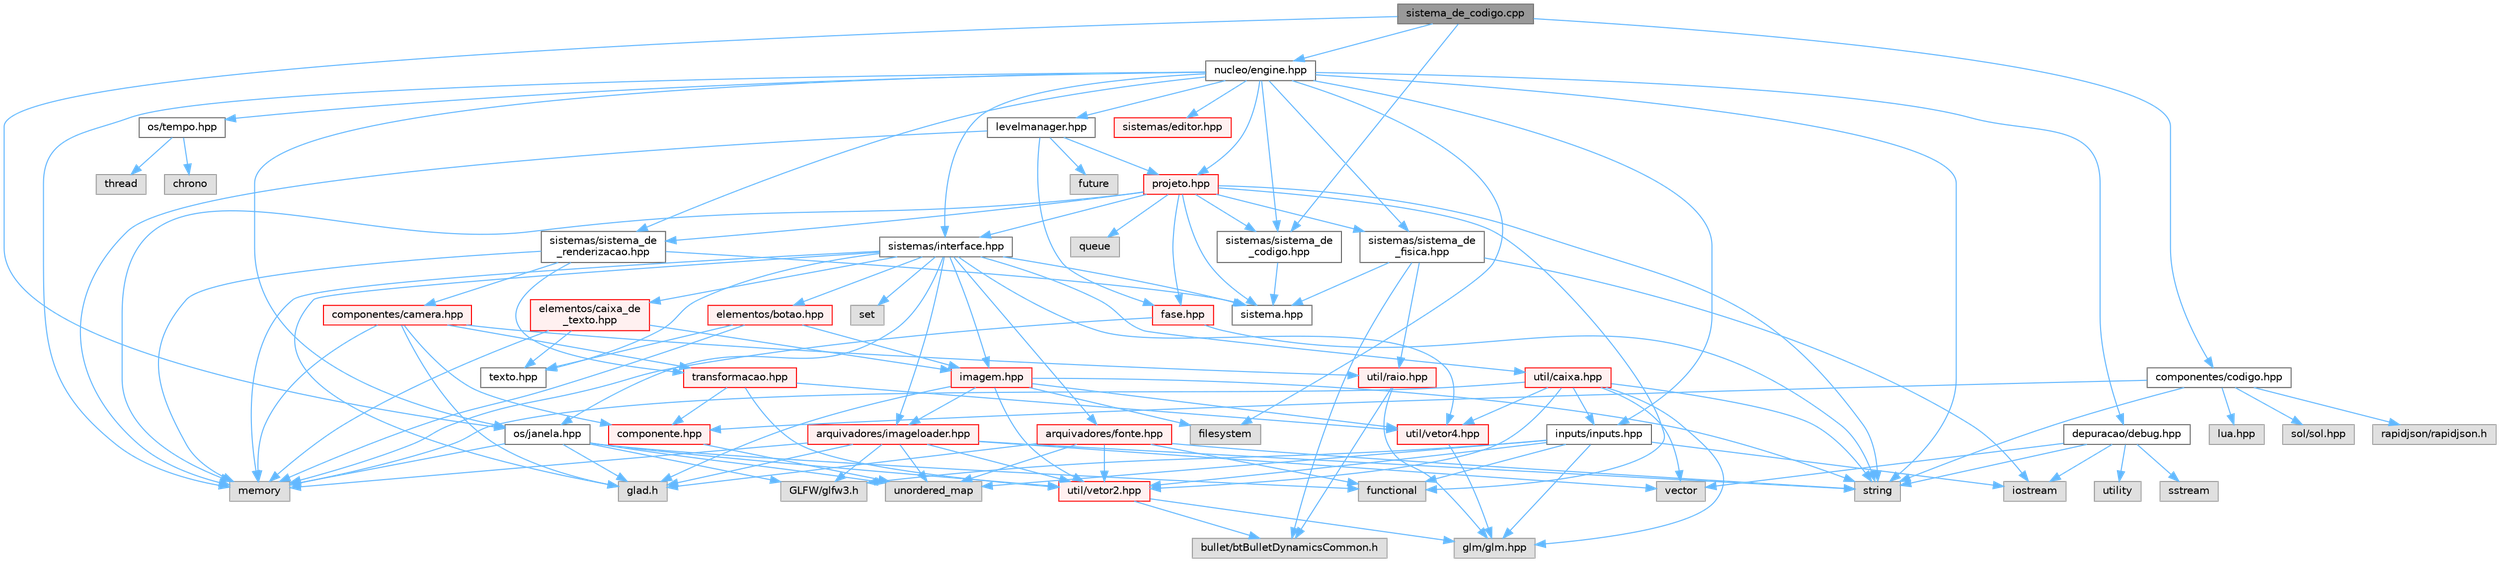 digraph "sistema_de_codigo.cpp"
{
 // LATEX_PDF_SIZE
  bgcolor="transparent";
  edge [fontname=Helvetica,fontsize=10,labelfontname=Helvetica,labelfontsize=10];
  node [fontname=Helvetica,fontsize=10,shape=box,height=0.2,width=0.4];
  Node1 [id="Node000001",label="sistema_de_codigo.cpp",height=0.2,width=0.4,color="gray40", fillcolor="grey60", style="filled", fontcolor="black",tooltip=" "];
  Node1 -> Node2 [id="edge1_Node000001_Node000002",color="steelblue1",style="solid",tooltip=" "];
  Node2 [id="Node000002",label="sistemas/sistema_de\l_codigo.hpp",height=0.2,width=0.4,color="grey40", fillcolor="white", style="filled",URL="$sistema__de__codigo_8hpp.html",tooltip=" "];
  Node2 -> Node3 [id="edge2_Node000002_Node000003",color="steelblue1",style="solid",tooltip=" "];
  Node3 [id="Node000003",label="sistema.hpp",height=0.2,width=0.4,color="grey40", fillcolor="white", style="filled",URL="$sistemas_2sistema_8hpp.html",tooltip=" "];
  Node1 -> Node4 [id="edge3_Node000001_Node000004",color="steelblue1",style="solid",tooltip=" "];
  Node4 [id="Node000004",label="nucleo/engine.hpp",height=0.2,width=0.4,color="grey40", fillcolor="white", style="filled",URL="$engine_8hpp.html",tooltip=" "];
  Node4 -> Node5 [id="edge4_Node000004_Node000005",color="steelblue1",style="solid",tooltip=" "];
  Node5 [id="Node000005",label="string",height=0.2,width=0.4,color="grey60", fillcolor="#E0E0E0", style="filled",tooltip=" "];
  Node4 -> Node6 [id="edge5_Node000004_Node000006",color="steelblue1",style="solid",tooltip=" "];
  Node6 [id="Node000006",label="memory",height=0.2,width=0.4,color="grey60", fillcolor="#E0E0E0", style="filled",tooltip=" "];
  Node4 -> Node7 [id="edge6_Node000004_Node000007",color="steelblue1",style="solid",tooltip=" "];
  Node7 [id="Node000007",label="filesystem",height=0.2,width=0.4,color="grey60", fillcolor="#E0E0E0", style="filled",tooltip=" "];
  Node4 -> Node8 [id="edge7_Node000004_Node000008",color="steelblue1",style="solid",tooltip=" "];
  Node8 [id="Node000008",label="depuracao/debug.hpp",height=0.2,width=0.4,color="grey40", fillcolor="white", style="filled",URL="$debug_8hpp.html",tooltip=" "];
  Node8 -> Node9 [id="edge8_Node000008_Node000009",color="steelblue1",style="solid",tooltip=" "];
  Node9 [id="Node000009",label="vector",height=0.2,width=0.4,color="grey60", fillcolor="#E0E0E0", style="filled",tooltip=" "];
  Node8 -> Node10 [id="edge9_Node000008_Node000010",color="steelblue1",style="solid",tooltip=" "];
  Node10 [id="Node000010",label="utility",height=0.2,width=0.4,color="grey60", fillcolor="#E0E0E0", style="filled",tooltip=" "];
  Node8 -> Node5 [id="edge10_Node000008_Node000005",color="steelblue1",style="solid",tooltip=" "];
  Node8 -> Node11 [id="edge11_Node000008_Node000011",color="steelblue1",style="solid",tooltip=" "];
  Node11 [id="Node000011",label="iostream",height=0.2,width=0.4,color="grey60", fillcolor="#E0E0E0", style="filled",tooltip=" "];
  Node8 -> Node12 [id="edge12_Node000008_Node000012",color="steelblue1",style="solid",tooltip=" "];
  Node12 [id="Node000012",label="sstream",height=0.2,width=0.4,color="grey60", fillcolor="#E0E0E0", style="filled",tooltip=" "];
  Node4 -> Node13 [id="edge13_Node000004_Node000013",color="steelblue1",style="solid",tooltip=" "];
  Node13 [id="Node000013",label="os/janela.hpp",height=0.2,width=0.4,color="grey40", fillcolor="white", style="filled",URL="$janela_8hpp_source.html",tooltip=" "];
  Node13 -> Node14 [id="edge14_Node000013_Node000014",color="steelblue1",style="solid",tooltip=" "];
  Node14 [id="Node000014",label="functional",height=0.2,width=0.4,color="grey60", fillcolor="#E0E0E0", style="filled",tooltip=" "];
  Node13 -> Node6 [id="edge15_Node000013_Node000006",color="steelblue1",style="solid",tooltip=" "];
  Node13 -> Node15 [id="edge16_Node000013_Node000015",color="steelblue1",style="solid",tooltip=" "];
  Node15 [id="Node000015",label="unordered_map",height=0.2,width=0.4,color="grey60", fillcolor="#E0E0E0", style="filled",tooltip=" "];
  Node13 -> Node16 [id="edge17_Node000013_Node000016",color="steelblue1",style="solid",tooltip=" "];
  Node16 [id="Node000016",label="glad.h",height=0.2,width=0.4,color="grey60", fillcolor="#E0E0E0", style="filled",tooltip=" "];
  Node13 -> Node17 [id="edge18_Node000013_Node000017",color="steelblue1",style="solid",tooltip=" "];
  Node17 [id="Node000017",label="GLFW/glfw3.h",height=0.2,width=0.4,color="grey60", fillcolor="#E0E0E0", style="filled",tooltip=" "];
  Node13 -> Node18 [id="edge19_Node000013_Node000018",color="steelblue1",style="solid",tooltip=" "];
  Node18 [id="Node000018",label="util/vetor2.hpp",height=0.2,width=0.4,color="red", fillcolor="#FFF0F0", style="filled",URL="$vetor2_8hpp.html",tooltip=" "];
  Node18 -> Node21 [id="edge20_Node000018_Node000021",color="steelblue1",style="solid",tooltip=" "];
  Node21 [id="Node000021",label="bullet/btBulletDynamicsCommon.h",height=0.2,width=0.4,color="grey60", fillcolor="#E0E0E0", style="filled",tooltip=" "];
  Node18 -> Node22 [id="edge21_Node000018_Node000022",color="steelblue1",style="solid",tooltip=" "];
  Node22 [id="Node000022",label="glm/glm.hpp",height=0.2,width=0.4,color="grey60", fillcolor="#E0E0E0", style="filled",tooltip=" "];
  Node4 -> Node23 [id="edge22_Node000004_Node000023",color="steelblue1",style="solid",tooltip=" "];
  Node23 [id="Node000023",label="os/tempo.hpp",height=0.2,width=0.4,color="grey40", fillcolor="white", style="filled",URL="$tempo_8hpp.html",tooltip="Inicia e gerencia o tempo."];
  Node23 -> Node24 [id="edge23_Node000023_Node000024",color="steelblue1",style="solid",tooltip=" "];
  Node24 [id="Node000024",label="thread",height=0.2,width=0.4,color="grey60", fillcolor="#E0E0E0", style="filled",tooltip=" "];
  Node23 -> Node25 [id="edge24_Node000023_Node000025",color="steelblue1",style="solid",tooltip=" "];
  Node25 [id="Node000025",label="chrono",height=0.2,width=0.4,color="grey60", fillcolor="#E0E0E0", style="filled",tooltip=" "];
  Node4 -> Node26 [id="edge25_Node000004_Node000026",color="steelblue1",style="solid",tooltip=" "];
  Node26 [id="Node000026",label="inputs/inputs.hpp",height=0.2,width=0.4,color="grey40", fillcolor="white", style="filled",URL="$inputs_8hpp.html",tooltip=" "];
  Node26 -> Node17 [id="edge26_Node000026_Node000017",color="steelblue1",style="solid",tooltip=" "];
  Node26 -> Node11 [id="edge27_Node000026_Node000011",color="steelblue1",style="solid",tooltip=" "];
  Node26 -> Node15 [id="edge28_Node000026_Node000015",color="steelblue1",style="solid",tooltip=" "];
  Node26 -> Node14 [id="edge29_Node000026_Node000014",color="steelblue1",style="solid",tooltip=" "];
  Node26 -> Node22 [id="edge30_Node000026_Node000022",color="steelblue1",style="solid",tooltip=" "];
  Node26 -> Node18 [id="edge31_Node000026_Node000018",color="steelblue1",style="solid",tooltip=" "];
  Node4 -> Node27 [id="edge32_Node000004_Node000027",color="steelblue1",style="solid",tooltip=" "];
  Node27 [id="Node000027",label="sistemas/sistema_de\l_renderizacao.hpp",height=0.2,width=0.4,color="grey40", fillcolor="white", style="filled",URL="$sistema__de__renderizacao_8hpp.html",tooltip=" "];
  Node27 -> Node3 [id="edge33_Node000027_Node000003",color="steelblue1",style="solid",tooltip=" "];
  Node27 -> Node28 [id="edge34_Node000027_Node000028",color="steelblue1",style="solid",tooltip=" "];
  Node28 [id="Node000028",label="componentes/camera.hpp",height=0.2,width=0.4,color="red", fillcolor="#FFF0F0", style="filled",URL="$camera_8hpp_source.html",tooltip=" "];
  Node28 -> Node6 [id="edge35_Node000028_Node000006",color="steelblue1",style="solid",tooltip=" "];
  Node28 -> Node16 [id="edge36_Node000028_Node000016",color="steelblue1",style="solid",tooltip=" "];
  Node28 -> Node31 [id="edge37_Node000028_Node000031",color="steelblue1",style="solid",tooltip=" "];
  Node31 [id="Node000031",label="componente.hpp",height=0.2,width=0.4,color="red", fillcolor="#FFF0F0", style="filled",URL="$componente_8hpp.html",tooltip="Estrutura base para componetes."];
  Node31 -> Node15 [id="edge38_Node000031_Node000015",color="steelblue1",style="solid",tooltip=" "];
  Node28 -> Node36 [id="edge39_Node000028_Node000036",color="steelblue1",style="solid",tooltip=" "];
  Node36 [id="Node000036",label="transformacao.hpp",height=0.2,width=0.4,color="red", fillcolor="#FFF0F0", style="filled",URL="$transformacao_8hpp.html",tooltip="Calcula a mtriz de modelo para um objeto 3d qualquer."];
  Node36 -> Node31 [id="edge40_Node000036_Node000031",color="steelblue1",style="solid",tooltip=" "];
  Node36 -> Node18 [id="edge41_Node000036_Node000018",color="steelblue1",style="solid",tooltip=" "];
  Node36 -> Node38 [id="edge42_Node000036_Node000038",color="steelblue1",style="solid",tooltip=" "];
  Node38 [id="Node000038",label="util/vetor4.hpp",height=0.2,width=0.4,color="red", fillcolor="#FFF0F0", style="filled",URL="$vetor4_8hpp.html",tooltip=" "];
  Node38 -> Node22 [id="edge43_Node000038_Node000022",color="steelblue1",style="solid",tooltip=" "];
  Node28 -> Node58 [id="edge44_Node000028_Node000058",color="steelblue1",style="solid",tooltip=" "];
  Node58 [id="Node000058",label="util/raio.hpp",height=0.2,width=0.4,color="red", fillcolor="#FFF0F0", style="filled",URL="$raio_8hpp.html",tooltip=" "];
  Node58 -> Node22 [id="edge45_Node000058_Node000022",color="steelblue1",style="solid",tooltip=" "];
  Node58 -> Node21 [id="edge46_Node000058_Node000021",color="steelblue1",style="solid",tooltip=" "];
  Node27 -> Node36 [id="edge47_Node000027_Node000036",color="steelblue1",style="solid",tooltip=" "];
  Node27 -> Node6 [id="edge48_Node000027_Node000006",color="steelblue1",style="solid",tooltip=" "];
  Node4 -> Node59 [id="edge49_Node000004_Node000059",color="steelblue1",style="solid",tooltip=" "];
  Node59 [id="Node000059",label="sistemas/interface.hpp",height=0.2,width=0.4,color="grey40", fillcolor="white", style="filled",URL="$interface_8hpp_source.html",tooltip=" "];
  Node59 -> Node16 [id="edge50_Node000059_Node000016",color="steelblue1",style="solid",tooltip=" "];
  Node59 -> Node6 [id="edge51_Node000059_Node000006",color="steelblue1",style="solid",tooltip=" "];
  Node59 -> Node60 [id="edge52_Node000059_Node000060",color="steelblue1",style="solid",tooltip=" "];
  Node60 [id="Node000060",label="set",height=0.2,width=0.4,color="grey60", fillcolor="#E0E0E0", style="filled",tooltip=" "];
  Node59 -> Node3 [id="edge53_Node000059_Node000003",color="steelblue1",style="solid",tooltip=" "];
  Node59 -> Node49 [id="edge54_Node000059_Node000049",color="steelblue1",style="solid",tooltip=" "];
  Node49 [id="Node000049",label="arquivadores/imageloader.hpp",height=0.2,width=0.4,color="red", fillcolor="#FFF0F0", style="filled",URL="$imageloader_8hpp.html",tooltip=" "];
  Node49 -> Node16 [id="edge55_Node000049_Node000016",color="steelblue1",style="solid",tooltip=" "];
  Node49 -> Node17 [id="edge56_Node000049_Node000017",color="steelblue1",style="solid",tooltip=" "];
  Node49 -> Node5 [id="edge57_Node000049_Node000005",color="steelblue1",style="solid",tooltip=" "];
  Node49 -> Node15 [id="edge58_Node000049_Node000015",color="steelblue1",style="solid",tooltip=" "];
  Node49 -> Node9 [id="edge59_Node000049_Node000009",color="steelblue1",style="solid",tooltip=" "];
  Node49 -> Node6 [id="edge60_Node000049_Node000006",color="steelblue1",style="solid",tooltip=" "];
  Node49 -> Node18 [id="edge61_Node000049_Node000018",color="steelblue1",style="solid",tooltip=" "];
  Node59 -> Node61 [id="edge62_Node000059_Node000061",color="steelblue1",style="solid",tooltip=" "];
  Node61 [id="Node000061",label="arquivadores/fonte.hpp",height=0.2,width=0.4,color="red", fillcolor="#FFF0F0", style="filled",URL="$fonte_8hpp.html",tooltip=" "];
  Node61 -> Node16 [id="edge63_Node000061_Node000016",color="steelblue1",style="solid",tooltip=" "];
  Node61 -> Node5 [id="edge64_Node000061_Node000005",color="steelblue1",style="solid",tooltip=" "];
  Node61 -> Node15 [id="edge65_Node000061_Node000015",color="steelblue1",style="solid",tooltip=" "];
  Node61 -> Node18 [id="edge66_Node000061_Node000018",color="steelblue1",style="solid",tooltip=" "];
  Node61 -> Node14 [id="edge67_Node000061_Node000014",color="steelblue1",style="solid",tooltip=" "];
  Node59 -> Node63 [id="edge68_Node000059_Node000063",color="steelblue1",style="solid",tooltip=" "];
  Node63 [id="Node000063",label="util/caixa.hpp",height=0.2,width=0.4,color="red", fillcolor="#FFF0F0", style="filled",URL="$caixa_8hpp.html",tooltip=" "];
  Node63 -> Node5 [id="edge69_Node000063_Node000005",color="steelblue1",style="solid",tooltip=" "];
  Node63 -> Node6 [id="edge70_Node000063_Node000006",color="steelblue1",style="solid",tooltip=" "];
  Node63 -> Node9 [id="edge71_Node000063_Node000009",color="steelblue1",style="solid",tooltip=" "];
  Node63 -> Node18 [id="edge72_Node000063_Node000018",color="steelblue1",style="solid",tooltip=" "];
  Node63 -> Node38 [id="edge73_Node000063_Node000038",color="steelblue1",style="solid",tooltip=" "];
  Node63 -> Node22 [id="edge74_Node000063_Node000022",color="steelblue1",style="solid",tooltip=" "];
  Node63 -> Node26 [id="edge75_Node000063_Node000026",color="steelblue1",style="solid",tooltip=" "];
  Node59 -> Node64 [id="edge76_Node000059_Node000064",color="steelblue1",style="solid",tooltip=" "];
  Node64 [id="Node000064",label="elementos/botao.hpp",height=0.2,width=0.4,color="red", fillcolor="#FFF0F0", style="filled",URL="$botao_8hpp.html",tooltip=" "];
  Node64 -> Node65 [id="edge77_Node000064_Node000065",color="steelblue1",style="solid",tooltip=" "];
  Node65 [id="Node000065",label="imagem.hpp",height=0.2,width=0.4,color="red", fillcolor="#FFF0F0", style="filled",URL="$imagem_8hpp.html",tooltip=" "];
  Node65 -> Node16 [id="edge78_Node000065_Node000016",color="steelblue1",style="solid",tooltip=" "];
  Node65 -> Node5 [id="edge79_Node000065_Node000005",color="steelblue1",style="solid",tooltip=" "];
  Node65 -> Node7 [id="edge80_Node000065_Node000007",color="steelblue1",style="solid",tooltip=" "];
  Node65 -> Node18 [id="edge81_Node000065_Node000018",color="steelblue1",style="solid",tooltip=" "];
  Node65 -> Node38 [id="edge82_Node000065_Node000038",color="steelblue1",style="solid",tooltip=" "];
  Node65 -> Node49 [id="edge83_Node000065_Node000049",color="steelblue1",style="solid",tooltip=" "];
  Node64 -> Node67 [id="edge84_Node000064_Node000067",color="steelblue1",style="solid",tooltip=" "];
  Node67 [id="Node000067",label="texto.hpp",height=0.2,width=0.4,color="grey40", fillcolor="white", style="filled",URL="$texto_8hpp.html",tooltip=" "];
  Node64 -> Node6 [id="edge85_Node000064_Node000006",color="steelblue1",style="solid",tooltip=" "];
  Node59 -> Node68 [id="edge86_Node000059_Node000068",color="steelblue1",style="solid",tooltip=" "];
  Node68 [id="Node000068",label="elementos/caixa_de\l_texto.hpp",height=0.2,width=0.4,color="red", fillcolor="#FFF0F0", style="filled",URL="$caixa__de__texto_8hpp.html",tooltip=" "];
  Node68 -> Node65 [id="edge87_Node000068_Node000065",color="steelblue1",style="solid",tooltip=" "];
  Node68 -> Node67 [id="edge88_Node000068_Node000067",color="steelblue1",style="solid",tooltip=" "];
  Node68 -> Node6 [id="edge89_Node000068_Node000006",color="steelblue1",style="solid",tooltip=" "];
  Node59 -> Node65 [id="edge90_Node000059_Node000065",color="steelblue1",style="solid",tooltip=" "];
  Node59 -> Node67 [id="edge91_Node000059_Node000067",color="steelblue1",style="solid",tooltip=" "];
  Node59 -> Node38 [id="edge92_Node000059_Node000038",color="steelblue1",style="solid",tooltip=" "];
  Node59 -> Node13 [id="edge93_Node000059_Node000013",color="steelblue1",style="solid",tooltip=" "];
  Node4 -> Node2 [id="edge94_Node000004_Node000002",color="steelblue1",style="solid",tooltip=" "];
  Node4 -> Node70 [id="edge95_Node000004_Node000070",color="steelblue1",style="solid",tooltip=" "];
  Node70 [id="Node000070",label="sistemas/sistema_de\l_fisica.hpp",height=0.2,width=0.4,color="grey40", fillcolor="white", style="filled",URL="$sistema__de__fisica_8hpp.html",tooltip=" "];
  Node70 -> Node3 [id="edge96_Node000070_Node000003",color="steelblue1",style="solid",tooltip=" "];
  Node70 -> Node11 [id="edge97_Node000070_Node000011",color="steelblue1",style="solid",tooltip=" "];
  Node70 -> Node58 [id="edge98_Node000070_Node000058",color="steelblue1",style="solid",tooltip=" "];
  Node70 -> Node21 [id="edge99_Node000070_Node000021",color="steelblue1",style="solid",tooltip=" "];
  Node4 -> Node71 [id="edge100_Node000004_Node000071",color="steelblue1",style="solid",tooltip=" "];
  Node71 [id="Node000071",label="levelmanager.hpp",height=0.2,width=0.4,color="grey40", fillcolor="white", style="filled",URL="$levelmanager_8hpp.html",tooltip="Gerencia as fases."];
  Node71 -> Node72 [id="edge101_Node000071_Node000072",color="steelblue1",style="solid",tooltip=" "];
  Node72 [id="Node000072",label="fase.hpp",height=0.2,width=0.4,color="red", fillcolor="#FFF0F0", style="filled",URL="$fase_8hpp_source.html",tooltip=" "];
  Node72 -> Node5 [id="edge102_Node000072_Node000005",color="steelblue1",style="solid",tooltip=" "];
  Node72 -> Node6 [id="edge103_Node000072_Node000006",color="steelblue1",style="solid",tooltip=" "];
  Node71 -> Node77 [id="edge104_Node000071_Node000077",color="steelblue1",style="solid",tooltip=" "];
  Node77 [id="Node000077",label="projeto.hpp",height=0.2,width=0.4,color="red", fillcolor="#FFF0F0", style="filled",URL="$projeto_8hpp.html",tooltip="Classe projeto."];
  Node77 -> Node5 [id="edge105_Node000077_Node000005",color="steelblue1",style="solid",tooltip=" "];
  Node77 -> Node78 [id="edge106_Node000077_Node000078",color="steelblue1",style="solid",tooltip=" "];
  Node78 [id="Node000078",label="queue",height=0.2,width=0.4,color="grey60", fillcolor="#E0E0E0", style="filled",tooltip=" "];
  Node77 -> Node14 [id="edge107_Node000077_Node000014",color="steelblue1",style="solid",tooltip=" "];
  Node77 -> Node6 [id="edge108_Node000077_Node000006",color="steelblue1",style="solid",tooltip=" "];
  Node77 -> Node72 [id="edge109_Node000077_Node000072",color="steelblue1",style="solid",tooltip=" "];
  Node77 -> Node3 [id="edge110_Node000077_Node000003",color="steelblue1",style="solid",tooltip=" "];
  Node77 -> Node70 [id="edge111_Node000077_Node000070",color="steelblue1",style="solid",tooltip=" "];
  Node77 -> Node27 [id="edge112_Node000077_Node000027",color="steelblue1",style="solid",tooltip=" "];
  Node77 -> Node2 [id="edge113_Node000077_Node000002",color="steelblue1",style="solid",tooltip=" "];
  Node77 -> Node59 [id="edge114_Node000077_Node000059",color="steelblue1",style="solid",tooltip=" "];
  Node71 -> Node79 [id="edge115_Node000071_Node000079",color="steelblue1",style="solid",tooltip=" "];
  Node79 [id="Node000079",label="future",height=0.2,width=0.4,color="grey60", fillcolor="#E0E0E0", style="filled",tooltip=" "];
  Node71 -> Node6 [id="edge116_Node000071_Node000006",color="steelblue1",style="solid",tooltip=" "];
  Node4 -> Node77 [id="edge117_Node000004_Node000077",color="steelblue1",style="solid",tooltip=" "];
  Node4 -> Node80 [id="edge118_Node000004_Node000080",color="steelblue1",style="solid",tooltip=" "];
  Node80 [id="Node000080",label="sistemas/editor.hpp",height=0.2,width=0.4,color="red", fillcolor="#FFF0F0", style="filled",URL="$editor_8hpp.html",tooltip=" "];
  Node1 -> Node82 [id="edge119_Node000001_Node000082",color="steelblue1",style="solid",tooltip=" "];
  Node82 [id="Node000082",label="componentes/codigo.hpp",height=0.2,width=0.4,color="grey40", fillcolor="white", style="filled",URL="$codigo_8hpp.html",tooltip="Componente de código para entidades ECS."];
  Node82 -> Node5 [id="edge120_Node000082_Node000005",color="steelblue1",style="solid",tooltip=" "];
  Node82 -> Node83 [id="edge121_Node000082_Node000083",color="steelblue1",style="solid",tooltip=" "];
  Node83 [id="Node000083",label="lua.hpp",height=0.2,width=0.4,color="grey60", fillcolor="#E0E0E0", style="filled",tooltip=" "];
  Node82 -> Node84 [id="edge122_Node000082_Node000084",color="steelblue1",style="solid",tooltip=" "];
  Node84 [id="Node000084",label="sol/sol.hpp",height=0.2,width=0.4,color="grey60", fillcolor="#E0E0E0", style="filled",tooltip=" "];
  Node82 -> Node85 [id="edge123_Node000082_Node000085",color="steelblue1",style="solid",tooltip=" "];
  Node85 [id="Node000085",label="rapidjson/rapidjson.h",height=0.2,width=0.4,color="grey60", fillcolor="#E0E0E0", style="filled",tooltip=" "];
  Node82 -> Node31 [id="edge124_Node000082_Node000031",color="steelblue1",style="solid",tooltip=" "];
  Node1 -> Node13 [id="edge125_Node000001_Node000013",color="steelblue1",style="solid",tooltip=" "];
}
